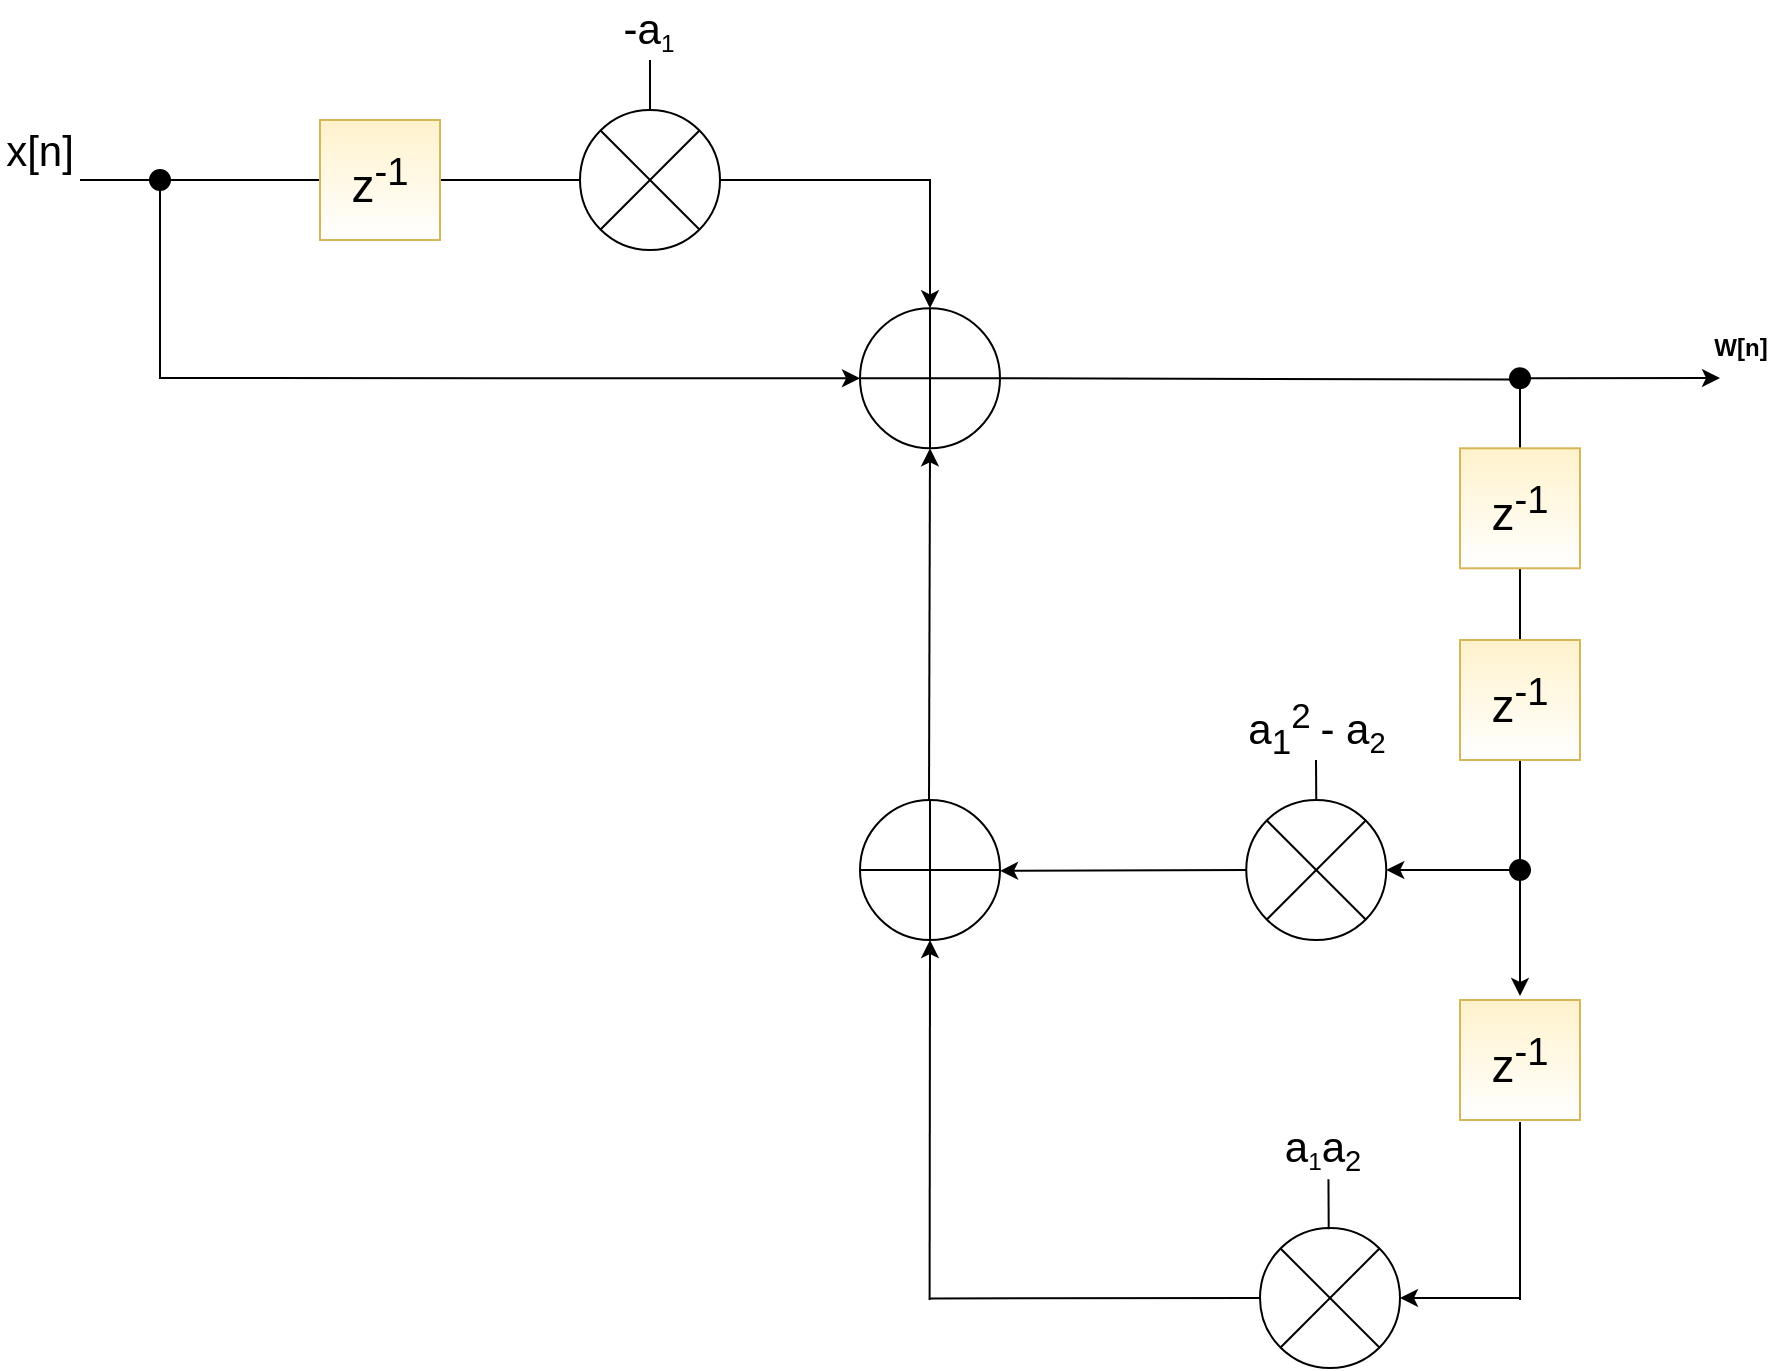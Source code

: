 <mxfile version="15.5.8" type="device"><diagram id="uRZNEYoIBBVjNs_NHO7X" name="Page-1"><mxGraphModel dx="2557" dy="2081" grid="1" gridSize="10" guides="1" tooltips="1" connect="1" arrows="1" fold="1" page="1" pageScale="1" pageWidth="827" pageHeight="1169" math="0" shadow="0"><root><mxCell id="0"/><mxCell id="1" parent="0"/><mxCell id="FijT3hwtZQcJ2XVuwTOu-2" value="" style="verticalLabelPosition=bottom;verticalAlign=top;html=1;shape=mxgraph.flowchart.summing_function;" vertex="1" parent="1"><mxGeometry x="270" y="94.15" width="70" height="70" as="geometry"/></mxCell><mxCell id="FijT3hwtZQcJ2XVuwTOu-3" value="&lt;font style=&quot;font-size: 21px&quot;&gt;x[n]&lt;/font&gt;" style="text;html=1;strokeColor=none;fillColor=none;align=center;verticalAlign=middle;whiteSpace=wrap;rounded=0;" vertex="1" parent="1"><mxGeometry x="-160" y="5" width="40" height="20" as="geometry"/></mxCell><mxCell id="FijT3hwtZQcJ2XVuwTOu-4" value="&lt;b&gt;W[n]&lt;/b&gt;" style="text;html=1;align=center;verticalAlign=middle;resizable=0;points=[];autosize=1;strokeColor=none;fillColor=none;" vertex="1" parent="1"><mxGeometry x="690" y="104.15" width="40" height="20" as="geometry"/></mxCell><mxCell id="FijT3hwtZQcJ2XVuwTOu-6" value="" style="endArrow=classic;html=1;exitX=0.5;exitY=1;exitDx=0;exitDy=0;" edge="1" parent="1" source="FijT3hwtZQcJ2XVuwTOu-20"><mxGeometry width="50" height="50" relative="1" as="geometry"><mxPoint x="600" y="340" as="sourcePoint"/><mxPoint x="600" y="438" as="targetPoint"/></mxGeometry></mxCell><mxCell id="FijT3hwtZQcJ2XVuwTOu-7" value="&lt;font style=&quot;font-size: 23px&quot;&gt;z&lt;sup&gt;-1&lt;/sup&gt;&lt;/font&gt;" style="whiteSpace=wrap;html=1;aspect=fixed;fillColor=#fff2cc;strokeColor=#d6b656;gradientColor=#ffffff;" vertex="1" parent="1"><mxGeometry x="570" y="440" width="60" height="60" as="geometry"/></mxCell><mxCell id="FijT3hwtZQcJ2XVuwTOu-8" value="" style="shape=sumEllipse;perimeter=ellipsePerimeter;whiteSpace=wrap;html=1;backgroundOutline=1;" vertex="1" parent="1"><mxGeometry x="463.13" y="340" width="70" height="70" as="geometry"/></mxCell><mxCell id="FijT3hwtZQcJ2XVuwTOu-9" value="" style="shape=sumEllipse;perimeter=ellipsePerimeter;whiteSpace=wrap;html=1;backgroundOutline=1;" vertex="1" parent="1"><mxGeometry x="470" y="554" width="70" height="70" as="geometry"/></mxCell><mxCell id="FijT3hwtZQcJ2XVuwTOu-10" value="" style="endArrow=none;html=1;" edge="1" parent="1"><mxGeometry width="50" height="50" relative="1" as="geometry"><mxPoint x="600" y="590.0" as="sourcePoint"/><mxPoint x="600" y="501" as="targetPoint"/></mxGeometry></mxCell><mxCell id="FijT3hwtZQcJ2XVuwTOu-11" value="&lt;font style=&quot;font-size: 21px&quot;&gt;a&lt;sub&gt;1&lt;/sub&gt;&lt;sup&gt;2 &lt;/sup&gt;-&amp;nbsp;&lt;/font&gt;&lt;span style=&quot;font-size: 21px&quot;&gt;a&lt;/span&gt;&lt;span style=&quot;font-size: 17.5px&quot;&gt;&lt;sub&gt;2&lt;/sub&gt;&lt;/span&gt;" style="text;html=1;strokeColor=none;fillColor=none;align=center;verticalAlign=middle;whiteSpace=wrap;rounded=0;" vertex="1" parent="1"><mxGeometry x="456.57" y="290" width="83.13" height="30" as="geometry"/></mxCell><mxCell id="FijT3hwtZQcJ2XVuwTOu-12" value="&lt;font style=&quot;font-size: 21px&quot;&gt;a&lt;/font&gt;&lt;font&gt;&lt;span style=&quot;font-size: 14.583px&quot;&gt;&lt;sub&gt;1&lt;/sub&gt;&lt;/span&gt;&lt;span style=&quot;font-size: 21px&quot;&gt;a&lt;/span&gt;&lt;/font&gt;&lt;font style=&quot;font-size: 17.5px&quot;&gt;&lt;sub&gt;2&lt;/sub&gt;&lt;/font&gt;" style="text;html=1;strokeColor=none;fillColor=none;align=center;verticalAlign=middle;whiteSpace=wrap;rounded=0;" vertex="1" parent="1"><mxGeometry x="480" y="500" width="43.13" height="30" as="geometry"/></mxCell><mxCell id="FijT3hwtZQcJ2XVuwTOu-13" value="&lt;font style=&quot;font-size: 23px&quot;&gt;z&lt;sup&gt;-1&lt;/sup&gt;&lt;/font&gt;" style="whiteSpace=wrap;html=1;aspect=fixed;fillColor=#fff2cc;strokeColor=#d6b656;gradientColor=#ffffff;" vertex="1" parent="1"><mxGeometry x="570" y="260" width="60" height="60" as="geometry"/></mxCell><mxCell id="FijT3hwtZQcJ2XVuwTOu-15" value="" style="verticalLabelPosition=bottom;verticalAlign=top;html=1;shape=mxgraph.flowchart.summing_function;" vertex="1" parent="1"><mxGeometry x="270" y="340" width="70" height="70" as="geometry"/></mxCell><mxCell id="FijT3hwtZQcJ2XVuwTOu-16" value="" style="endArrow=classic;html=1;startArrow=none;exitX=0;exitY=0.5;exitDx=0;exitDy=0;" edge="1" parent="1" source="FijT3hwtZQcJ2XVuwTOu-8"><mxGeometry width="50" height="50" relative="1" as="geometry"><mxPoint x="460" y="375" as="sourcePoint"/><mxPoint x="340" y="375.43" as="targetPoint"/></mxGeometry></mxCell><mxCell id="FijT3hwtZQcJ2XVuwTOu-17" value="" style="endArrow=none;html=1;entryX=0;entryY=0.5;entryDx=0;entryDy=0;" edge="1" parent="1" target="FijT3hwtZQcJ2XVuwTOu-9"><mxGeometry width="50" height="50" relative="1" as="geometry"><mxPoint x="305" y="589.2" as="sourcePoint"/><mxPoint x="465" y="588.8" as="targetPoint"/></mxGeometry></mxCell><mxCell id="FijT3hwtZQcJ2XVuwTOu-18" value="" style="endArrow=classic;html=1;rounded=0;entryX=0.5;entryY=1;entryDx=0;entryDy=0;entryPerimeter=0;" edge="1" parent="1" target="FijT3hwtZQcJ2XVuwTOu-15"><mxGeometry width="50" height="50" relative="1" as="geometry"><mxPoint x="304.8" y="590.0" as="sourcePoint"/><mxPoint x="305" y="413" as="targetPoint"/></mxGeometry></mxCell><mxCell id="FijT3hwtZQcJ2XVuwTOu-19" value="" style="endArrow=classic;html=1;rounded=0;entryX=0.5;entryY=1;entryDx=0;entryDy=0;entryPerimeter=0;" edge="1" parent="1" target="FijT3hwtZQcJ2XVuwTOu-2"><mxGeometry width="50" height="50" relative="1" as="geometry"><mxPoint x="304.5" y="340" as="sourcePoint"/><mxPoint x="304.5" y="250" as="targetPoint"/></mxGeometry></mxCell><mxCell id="FijT3hwtZQcJ2XVuwTOu-20" value="" style="ellipse;whiteSpace=wrap;html=1;aspect=fixed;fillColor=#000000;" vertex="1" parent="1"><mxGeometry x="595" y="124.15" width="10" height="10" as="geometry"/></mxCell><mxCell id="FijT3hwtZQcJ2XVuwTOu-21" value="" style="endArrow=none;html=1;entryX=0;entryY=0.563;entryDx=0;entryDy=0;entryPerimeter=0;exitX=1;exitY=0.5;exitDx=0;exitDy=0;exitPerimeter=0;" edge="1" parent="1" source="FijT3hwtZQcJ2XVuwTOu-2" target="FijT3hwtZQcJ2XVuwTOu-20"><mxGeometry width="50" height="50" relative="1" as="geometry"><mxPoint x="380" y="129.66" as="sourcePoint"/><mxPoint x="685" y="129.41" as="targetPoint"/></mxGeometry></mxCell><mxCell id="FijT3hwtZQcJ2XVuwTOu-22" value="" style="ellipse;whiteSpace=wrap;html=1;aspect=fixed;fillColor=#000000;" vertex="1" parent="1"><mxGeometry x="595" y="370" width="10" height="10" as="geometry"/></mxCell><mxCell id="FijT3hwtZQcJ2XVuwTOu-23" value="" style="endArrow=none;html=1;rounded=0;exitX=0.5;exitY=0;exitDx=0;exitDy=0;" edge="1" parent="1" source="FijT3hwtZQcJ2XVuwTOu-8"><mxGeometry width="50" height="50" relative="1" as="geometry"><mxPoint x="520" y="390" as="sourcePoint"/><mxPoint x="498.0" y="320" as="targetPoint"/></mxGeometry></mxCell><mxCell id="FijT3hwtZQcJ2XVuwTOu-24" value="" style="endArrow=none;html=1;rounded=0;exitX=0.5;exitY=0;exitDx=0;exitDy=0;" edge="1" parent="1"><mxGeometry width="50" height="50" relative="1" as="geometry"><mxPoint x="504.36" y="554.6" as="sourcePoint"/><mxPoint x="504.23" y="529.6" as="targetPoint"/></mxGeometry></mxCell><mxCell id="FijT3hwtZQcJ2XVuwTOu-25" value="" style="endArrow=classic;html=1;rounded=0;" edge="1" parent="1" source="FijT3hwtZQcJ2XVuwTOu-20"><mxGeometry width="50" height="50" relative="1" as="geometry"><mxPoint x="680" y="120" as="sourcePoint"/><mxPoint x="700" y="129" as="targetPoint"/></mxGeometry></mxCell><mxCell id="FijT3hwtZQcJ2XVuwTOu-26" value="" style="endArrow=classic;html=1;rounded=0;entryX=1;entryY=0.5;entryDx=0;entryDy=0;" edge="1" parent="1" target="FijT3hwtZQcJ2XVuwTOu-9"><mxGeometry width="50" height="50" relative="1" as="geometry"><mxPoint x="600" y="589" as="sourcePoint"/><mxPoint x="640" y="620" as="targetPoint"/></mxGeometry></mxCell><mxCell id="FijT3hwtZQcJ2XVuwTOu-27" value="" style="endArrow=classic;html=1;rounded=0;entryX=1;entryY=0.5;entryDx=0;entryDy=0;exitX=0;exitY=0.5;exitDx=0;exitDy=0;" edge="1" parent="1" source="FijT3hwtZQcJ2XVuwTOu-22" target="FijT3hwtZQcJ2XVuwTOu-8"><mxGeometry width="50" height="50" relative="1" as="geometry"><mxPoint x="550" y="430" as="sourcePoint"/><mxPoint x="600" y="380" as="targetPoint"/></mxGeometry></mxCell><mxCell id="FijT3hwtZQcJ2XVuwTOu-28" value="&lt;font style=&quot;font-size: 23px&quot;&gt;z&lt;sup&gt;-1&lt;/sup&gt;&lt;/font&gt;" style="whiteSpace=wrap;html=1;aspect=fixed;fillColor=#fff2cc;strokeColor=#d6b656;gradientColor=#ffffff;" vertex="1" parent="1"><mxGeometry x="570" y="164.15" width="60" height="60" as="geometry"/></mxCell><mxCell id="FijT3hwtZQcJ2XVuwTOu-31" value="" style="endArrow=none;html=1;rounded=0;exitX=0.5;exitY=0;exitDx=0;exitDy=0;" edge="1" parent="1" source="FijT3hwtZQcJ2XVuwTOu-30"><mxGeometry width="50" height="50" relative="1" as="geometry"><mxPoint x="6.87" y="50" as="sourcePoint"/><mxPoint x="165" y="-30" as="targetPoint"/></mxGeometry></mxCell><mxCell id="FijT3hwtZQcJ2XVuwTOu-32" value="" style="endArrow=classic;html=1;rounded=0;entryX=0.5;entryY=0;entryDx=0;entryDy=0;entryPerimeter=0;" edge="1" parent="1" target="FijT3hwtZQcJ2XVuwTOu-2"><mxGeometry width="50" height="50" relative="1" as="geometry"><mxPoint x="-120" y="30" as="sourcePoint"/><mxPoint x="200" y="20" as="targetPoint"/><Array as="points"><mxPoint x="-70" y="30"/><mxPoint x="305" y="30"/></Array></mxGeometry></mxCell><mxCell id="FijT3hwtZQcJ2XVuwTOu-33" value="&lt;font style=&quot;font-size: 21px&quot;&gt;-a&lt;/font&gt;&lt;font&gt;&lt;span style=&quot;font-size: 14.583px&quot;&gt;&lt;sub&gt;1&lt;/sub&gt;&lt;/span&gt;&lt;/font&gt;" style="text;html=1;strokeColor=none;fillColor=none;align=center;verticalAlign=middle;whiteSpace=wrap;rounded=0;" vertex="1" parent="1"><mxGeometry x="143.43" y="-60" width="43.13" height="30" as="geometry"/></mxCell><mxCell id="FijT3hwtZQcJ2XVuwTOu-30" value="" style="shape=sumEllipse;perimeter=ellipsePerimeter;whiteSpace=wrap;html=1;backgroundOutline=1;" vertex="1" parent="1"><mxGeometry x="130" y="-5" width="70" height="70" as="geometry"/></mxCell><mxCell id="FijT3hwtZQcJ2XVuwTOu-29" value="&lt;font style=&quot;font-size: 23px&quot;&gt;z&lt;sup&gt;-1&lt;/sup&gt;&lt;/font&gt;" style="whiteSpace=wrap;html=1;aspect=fixed;fillColor=#fff2cc;strokeColor=#d6b656;gradientColor=#ffffff;" vertex="1" parent="1"><mxGeometry width="60" height="60" as="geometry"/></mxCell><mxCell id="FijT3hwtZQcJ2XVuwTOu-34" value="" style="endArrow=classic;html=1;rounded=0;entryX=0;entryY=0.5;entryDx=0;entryDy=0;entryPerimeter=0;" edge="1" parent="1" target="FijT3hwtZQcJ2XVuwTOu-2"><mxGeometry width="50" height="50" relative="1" as="geometry"><mxPoint x="-80" y="30" as="sourcePoint"/><mxPoint x="80" y="140" as="targetPoint"/><Array as="points"><mxPoint x="-80" y="129"/></Array></mxGeometry></mxCell><mxCell id="FijT3hwtZQcJ2XVuwTOu-35" value="" style="ellipse;whiteSpace=wrap;html=1;aspect=fixed;fillColor=#000000;" vertex="1" parent="1"><mxGeometry x="-85" y="25" width="10" height="10" as="geometry"/></mxCell></root></mxGraphModel></diagram></mxfile>